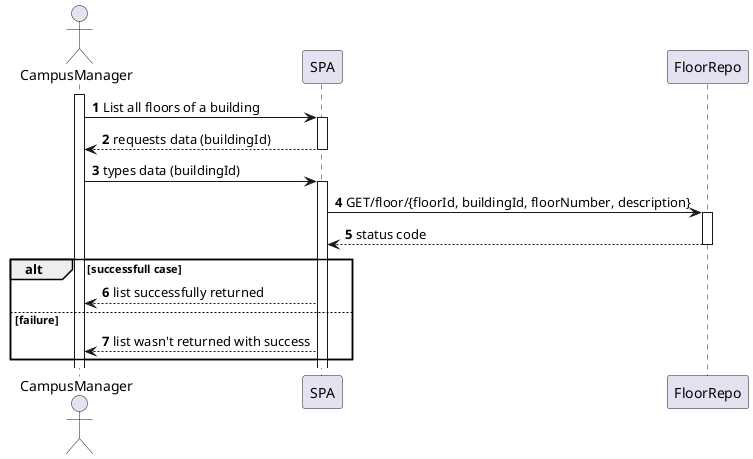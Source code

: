 @startuml
autonumber

Actor CampusManager
activate CampusManager
CampusManager -> SPA : List all floors of a building
activate SPA

SPA --> CampusManager : requests data (buildingId)
deactivate SPA

CampusManager -> SPA : types data (buildingId)
activate SPA

SPA -> FloorRepo : GET/floor/{floorId, buildingId, floorNumber, description}
activate FloorRepo

FloorRepo --> SPA : status code
deactivate FloorRepo

alt successfull case
    SPA --> CampusManager : list successfully returned
else failure
    SPA --> CampusManager : list wasn't returned with success
end



@enduml